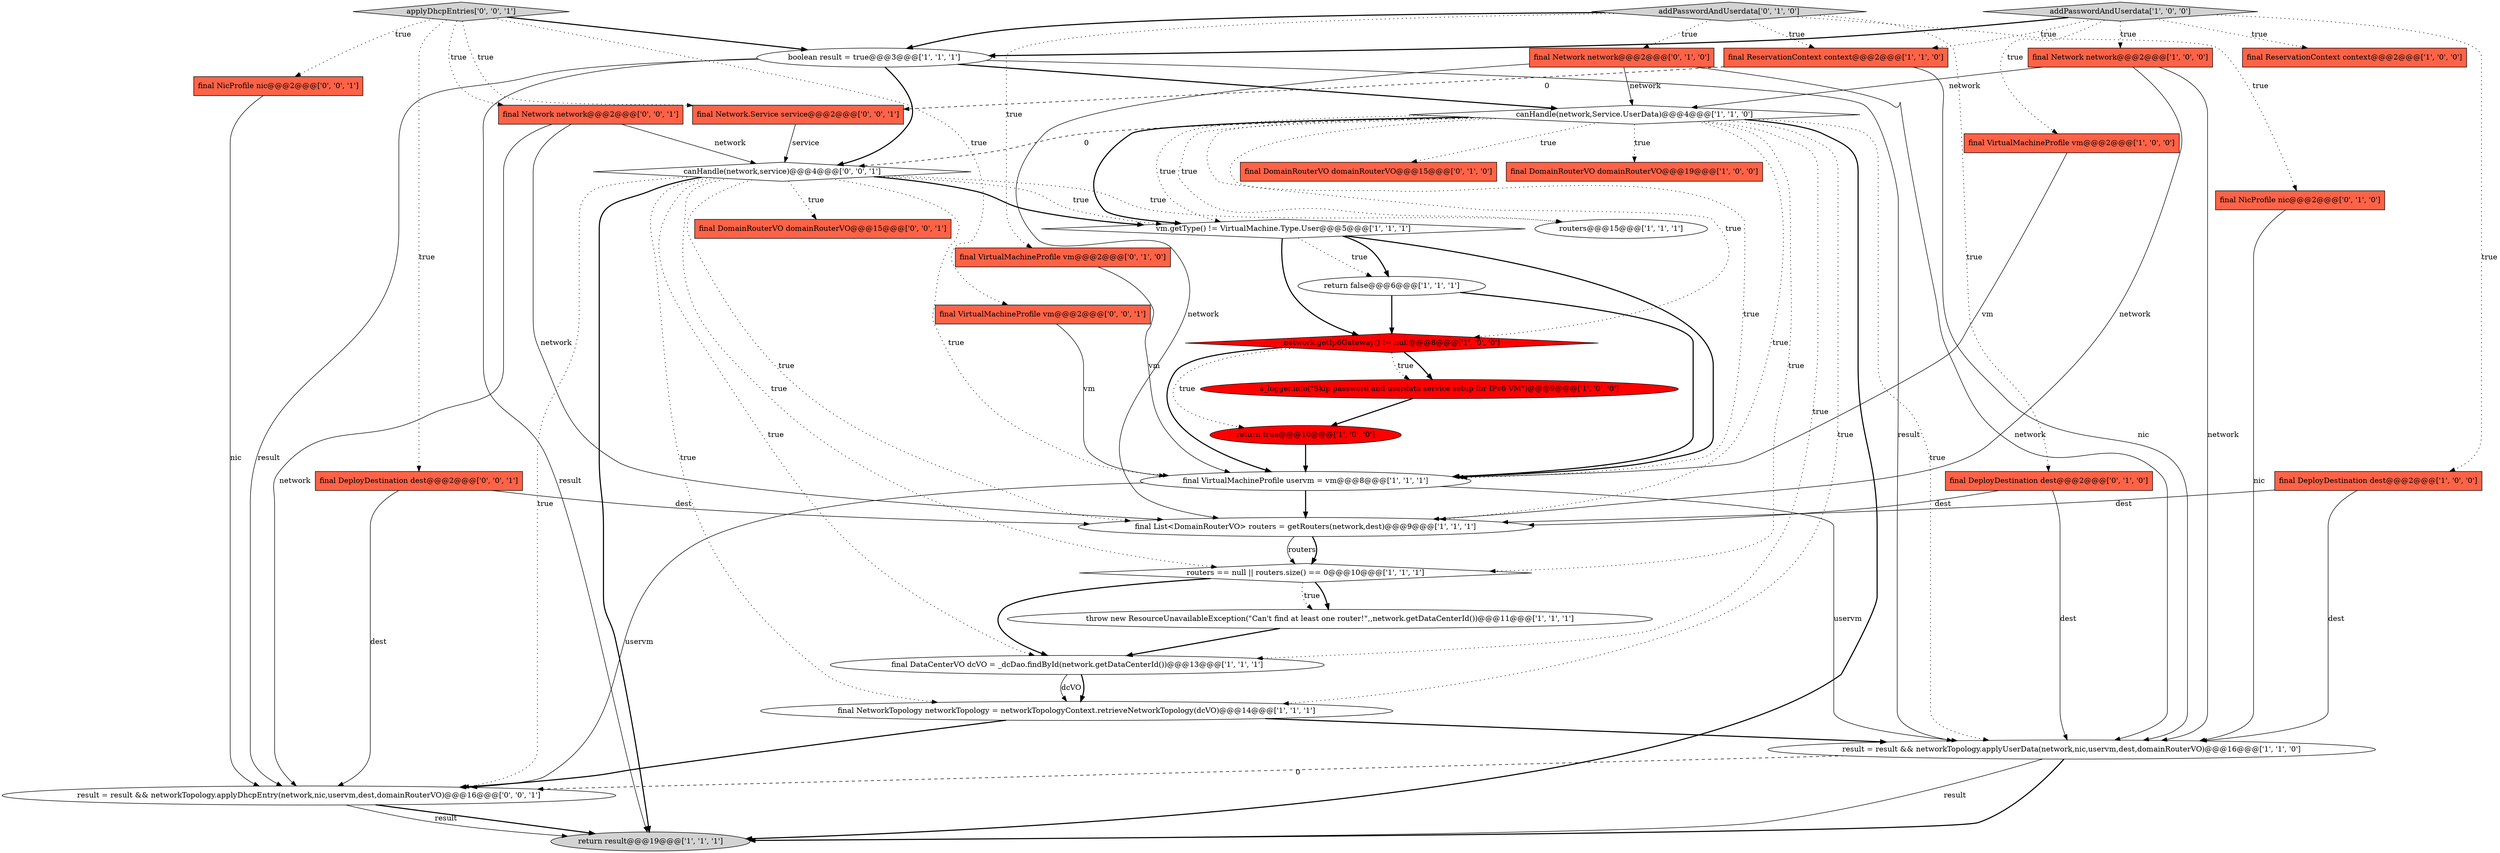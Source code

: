 digraph {
36 [style = filled, label = "applyDhcpEntries['0', '0', '1']", fillcolor = lightgray, shape = diamond image = "AAA0AAABBB3BBB"];
34 [style = filled, label = "final NicProfile nic@@@2@@@['0', '0', '1']", fillcolor = tomato, shape = box image = "AAA0AAABBB3BBB"];
19 [style = filled, label = "return false@@@6@@@['1', '1', '1']", fillcolor = white, shape = ellipse image = "AAA0AAABBB1BBB"];
11 [style = filled, label = "final VirtualMachineProfile vm@@@2@@@['1', '0', '0']", fillcolor = tomato, shape = box image = "AAA0AAABBB1BBB"];
29 [style = filled, label = "canHandle(network,service)@@@4@@@['0', '0', '1']", fillcolor = white, shape = diamond image = "AAA0AAABBB3BBB"];
14 [style = filled, label = "routers == null || routers.size() == 0@@@10@@@['1', '1', '1']", fillcolor = white, shape = diamond image = "AAA0AAABBB1BBB"];
18 [style = filled, label = "return result@@@19@@@['1', '1', '1']", fillcolor = lightgray, shape = ellipse image = "AAA0AAABBB1BBB"];
21 [style = filled, label = "boolean result = true@@@3@@@['1', '1', '1']", fillcolor = white, shape = ellipse image = "AAA0AAABBB1BBB"];
33 [style = filled, label = "result = result && networkTopology.applyDhcpEntry(network,nic,uservm,dest,domainRouterVO)@@@16@@@['0', '0', '1']", fillcolor = white, shape = ellipse image = "AAA0AAABBB3BBB"];
13 [style = filled, label = "throw new ResourceUnavailableException(\"Can't find at least one router!\",,network.getDataCenterId())@@@11@@@['1', '1', '1']", fillcolor = white, shape = ellipse image = "AAA0AAABBB1BBB"];
35 [style = filled, label = "final VirtualMachineProfile vm@@@2@@@['0', '0', '1']", fillcolor = tomato, shape = box image = "AAA0AAABBB3BBB"];
22 [style = filled, label = "final VirtualMachineProfile uservm = vm@@@8@@@['1', '1', '1']", fillcolor = white, shape = ellipse image = "AAA0AAABBB1BBB"];
26 [style = filled, label = "final NicProfile nic@@@2@@@['0', '1', '0']", fillcolor = tomato, shape = box image = "AAA0AAABBB2BBB"];
7 [style = filled, label = "final DeployDestination dest@@@2@@@['1', '0', '0']", fillcolor = tomato, shape = box image = "AAA0AAABBB1BBB"];
28 [style = filled, label = "addPasswordAndUserdata['0', '1', '0']", fillcolor = lightgray, shape = diamond image = "AAA0AAABBB2BBB"];
30 [style = filled, label = "final DomainRouterVO domainRouterVO@@@15@@@['0', '0', '1']", fillcolor = tomato, shape = box image = "AAA0AAABBB3BBB"];
15 [style = filled, label = "addPasswordAndUserdata['1', '0', '0']", fillcolor = lightgray, shape = diamond image = "AAA0AAABBB1BBB"];
37 [style = filled, label = "final Network.Service service@@@2@@@['0', '0', '1']", fillcolor = tomato, shape = box image = "AAA0AAABBB3BBB"];
8 [style = filled, label = "vm.getType() != VirtualMachine.Type.User@@@5@@@['1', '1', '1']", fillcolor = white, shape = diamond image = "AAA0AAABBB1BBB"];
31 [style = filled, label = "final Network network@@@2@@@['0', '0', '1']", fillcolor = tomato, shape = box image = "AAA0AAABBB3BBB"];
32 [style = filled, label = "final DeployDestination dest@@@2@@@['0', '0', '1']", fillcolor = tomato, shape = box image = "AAA0AAABBB3BBB"];
1 [style = filled, label = "final ReservationContext context@@@2@@@['1', '0', '0']", fillcolor = tomato, shape = box image = "AAA0AAABBB1BBB"];
25 [style = filled, label = "final DeployDestination dest@@@2@@@['0', '1', '0']", fillcolor = tomato, shape = box image = "AAA0AAABBB2BBB"];
2 [style = filled, label = "final Network network@@@2@@@['1', '0', '0']", fillcolor = tomato, shape = box image = "AAA0AAABBB1BBB"];
3 [style = filled, label = "final DomainRouterVO domainRouterVO@@@19@@@['1', '0', '0']", fillcolor = tomato, shape = box image = "AAA0AAABBB1BBB"];
0 [style = filled, label = "return true@@@10@@@['1', '0', '0']", fillcolor = red, shape = ellipse image = "AAA1AAABBB1BBB"];
20 [style = filled, label = "final ReservationContext context@@@2@@@['1', '1', '0']", fillcolor = tomato, shape = box image = "AAA0AAABBB1BBB"];
5 [style = filled, label = "network.getIp6Gateway() != null@@@8@@@['1', '0', '0']", fillcolor = red, shape = diamond image = "AAA1AAABBB1BBB"];
6 [style = filled, label = "final List<DomainRouterVO> routers = getRouters(network,dest)@@@9@@@['1', '1', '1']", fillcolor = white, shape = ellipse image = "AAA0AAABBB1BBB"];
17 [style = filled, label = "routers@@@15@@@['1', '1', '1']", fillcolor = white, shape = ellipse image = "AAA0AAABBB1BBB"];
24 [style = filled, label = "final VirtualMachineProfile vm@@@2@@@['0', '1', '0']", fillcolor = tomato, shape = box image = "AAA0AAABBB2BBB"];
9 [style = filled, label = "canHandle(network,Service.UserData)@@@4@@@['1', '1', '0']", fillcolor = white, shape = diamond image = "AAA0AAABBB1BBB"];
16 [style = filled, label = "s_logger.info(\"Skip password and userdata service setup for IPv6 VM\")@@@9@@@['1', '0', '0']", fillcolor = red, shape = ellipse image = "AAA1AAABBB1BBB"];
12 [style = filled, label = "final DataCenterVO dcVO = _dcDao.findById(network.getDataCenterId())@@@13@@@['1', '1', '1']", fillcolor = white, shape = ellipse image = "AAA0AAABBB1BBB"];
4 [style = filled, label = "result = result && networkTopology.applyUserData(network,nic,uservm,dest,domainRouterVO)@@@16@@@['1', '1', '0']", fillcolor = white, shape = ellipse image = "AAA0AAABBB1BBB"];
27 [style = filled, label = "final DomainRouterVO domainRouterVO@@@15@@@['0', '1', '0']", fillcolor = tomato, shape = box image = "AAA0AAABBB2BBB"];
23 [style = filled, label = "final Network network@@@2@@@['0', '1', '0']", fillcolor = tomato, shape = box image = "AAA0AAABBB2BBB"];
10 [style = filled, label = "final NetworkTopology networkTopology = networkTopologyContext.retrieveNetworkTopology(dcVO)@@@14@@@['1', '1', '1']", fillcolor = white, shape = ellipse image = "AAA0AAABBB1BBB"];
32->33 [style = solid, label="dest"];
16->0 [style = bold, label=""];
9->12 [style = dotted, label="true"];
15->21 [style = bold, label=""];
28->25 [style = dotted, label="true"];
15->20 [style = dotted, label="true"];
15->7 [style = dotted, label="true"];
20->37 [style = dashed, label="0"];
4->33 [style = dashed, label="0"];
29->18 [style = bold, label=""];
29->8 [style = dotted, label="true"];
19->5 [style = bold, label=""];
12->10 [style = bold, label=""];
28->21 [style = bold, label=""];
33->18 [style = bold, label=""];
29->14 [style = dotted, label="true"];
31->6 [style = solid, label="network"];
22->33 [style = solid, label="uservm"];
23->9 [style = solid, label="network"];
11->22 [style = solid, label="vm"];
34->33 [style = solid, label="nic"];
20->4 [style = solid, label="nic"];
25->6 [style = solid, label="dest"];
15->2 [style = dotted, label="true"];
31->33 [style = solid, label="network"];
7->4 [style = solid, label="dest"];
37->29 [style = solid, label="service"];
4->18 [style = bold, label=""];
21->4 [style = solid, label="result"];
9->8 [style = bold, label=""];
36->31 [style = dotted, label="true"];
8->22 [style = bold, label=""];
9->8 [style = dotted, label="true"];
21->9 [style = bold, label=""];
13->12 [style = bold, label=""];
21->29 [style = bold, label=""];
28->24 [style = dotted, label="true"];
9->4 [style = dotted, label="true"];
28->23 [style = dotted, label="true"];
24->22 [style = solid, label="vm"];
2->4 [style = solid, label="network"];
9->10 [style = dotted, label="true"];
5->22 [style = bold, label=""];
19->22 [style = bold, label=""];
9->3 [style = dotted, label="true"];
6->14 [style = solid, label="routers"];
8->19 [style = dotted, label="true"];
22->6 [style = bold, label=""];
29->10 [style = dotted, label="true"];
29->6 [style = dotted, label="true"];
29->17 [style = dotted, label="true"];
28->20 [style = dotted, label="true"];
32->6 [style = solid, label="dest"];
26->4 [style = solid, label="nic"];
36->32 [style = dotted, label="true"];
5->0 [style = dotted, label="true"];
25->4 [style = solid, label="dest"];
7->6 [style = solid, label="dest"];
36->37 [style = dotted, label="true"];
5->16 [style = bold, label=""];
29->22 [style = dotted, label="true"];
4->18 [style = solid, label="result"];
9->18 [style = bold, label=""];
21->33 [style = solid, label="result"];
31->29 [style = solid, label="network"];
5->16 [style = dotted, label="true"];
15->11 [style = dotted, label="true"];
12->10 [style = solid, label="dcVO"];
35->22 [style = solid, label="vm"];
10->33 [style = bold, label=""];
14->13 [style = bold, label=""];
9->22 [style = dotted, label="true"];
9->5 [style = dotted, label="true"];
29->8 [style = bold, label=""];
22->4 [style = solid, label="uservm"];
33->18 [style = solid, label="result"];
23->4 [style = solid, label="network"];
8->19 [style = bold, label=""];
21->18 [style = solid, label="result"];
9->17 [style = dotted, label="true"];
2->9 [style = solid, label="network"];
29->12 [style = dotted, label="true"];
9->6 [style = dotted, label="true"];
9->14 [style = dotted, label="true"];
14->13 [style = dotted, label="true"];
9->27 [style = dotted, label="true"];
6->14 [style = bold, label=""];
36->21 [style = bold, label=""];
9->29 [style = dashed, label="0"];
8->5 [style = bold, label=""];
15->1 [style = dotted, label="true"];
0->22 [style = bold, label=""];
14->12 [style = bold, label=""];
28->26 [style = dotted, label="true"];
29->30 [style = dotted, label="true"];
10->4 [style = bold, label=""];
23->6 [style = solid, label="network"];
29->33 [style = dotted, label="true"];
36->35 [style = dotted, label="true"];
36->34 [style = dotted, label="true"];
2->6 [style = solid, label="network"];
}
